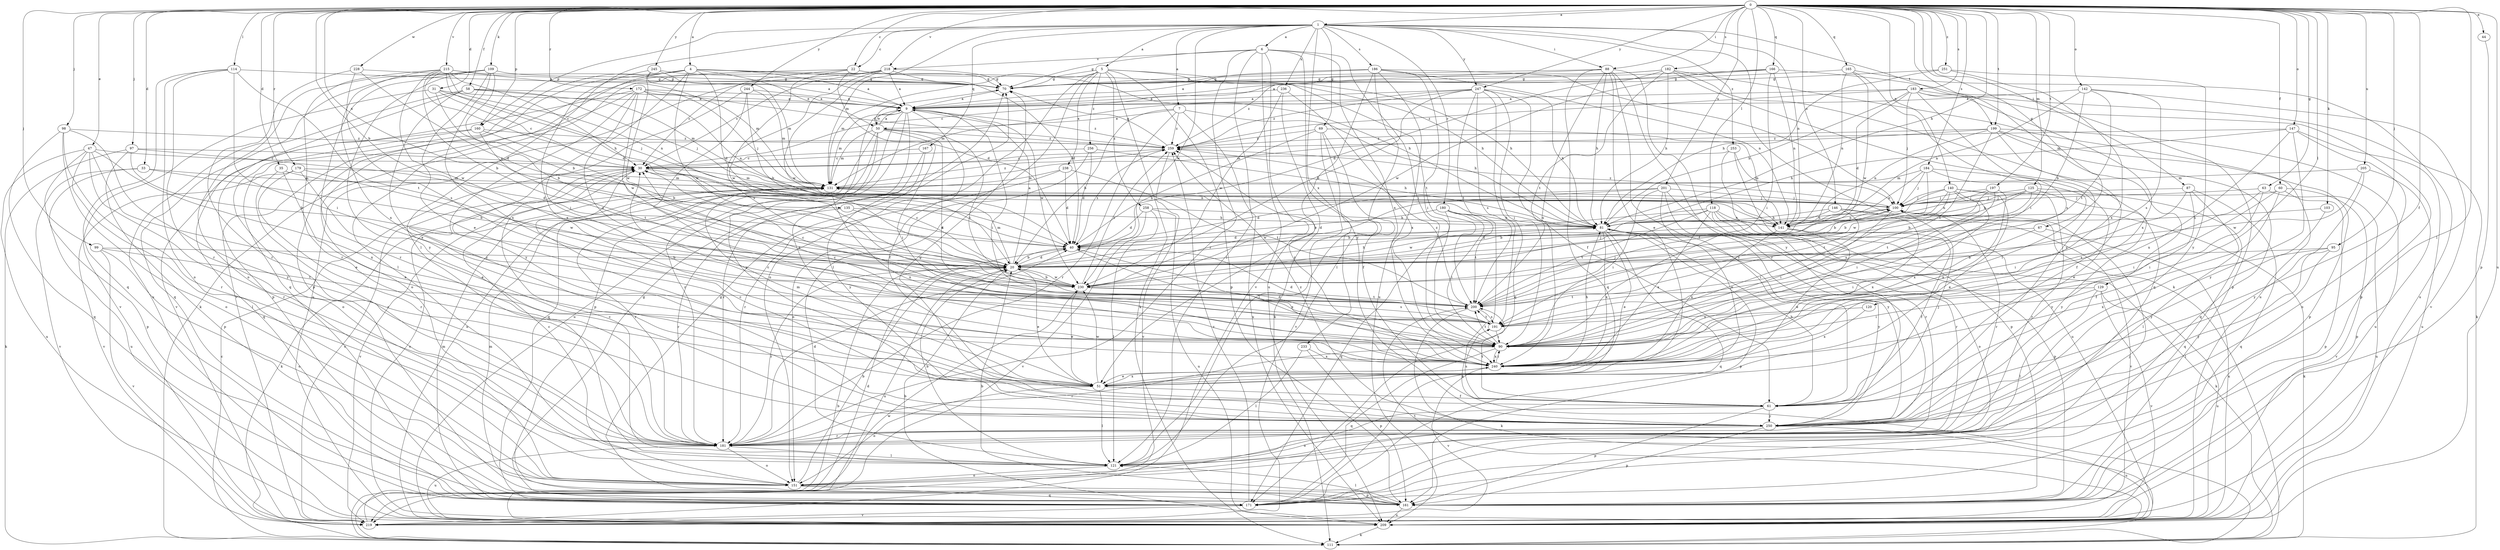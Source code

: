 strict digraph  {
0;
1;
4;
5;
6;
7;
9;
20;
22;
30;
31;
33;
35;
40;
44;
47;
50;
51;
58;
60;
61;
63;
67;
69;
70;
81;
87;
88;
90;
95;
97;
98;
99;
100;
103;
109;
111;
114;
118;
120;
121;
125;
129;
131;
135;
140;
141;
142;
146;
147;
151;
160;
161;
165;
166;
167;
171;
172;
179;
180;
181;
182;
183;
184;
186;
191;
197;
199;
200;
201;
205;
209;
215;
218;
219;
228;
230;
233;
236;
238;
240;
244;
245;
247;
250;
251;
253;
256;
258;
259;
0 -> 1  [label=a];
0 -> 4  [label=a];
0 -> 20  [label=b];
0 -> 22  [label=c];
0 -> 31  [label=d];
0 -> 33  [label=d];
0 -> 35  [label=d];
0 -> 44  [label=e];
0 -> 47  [label=e];
0 -> 58  [label=f];
0 -> 60  [label=f];
0 -> 61  [label=f];
0 -> 63  [label=g];
0 -> 67  [label=g];
0 -> 81  [label=h];
0 -> 87  [label=i];
0 -> 88  [label=i];
0 -> 95  [label=j];
0 -> 97  [label=j];
0 -> 98  [label=j];
0 -> 99  [label=j];
0 -> 103  [label=k];
0 -> 109  [label=k];
0 -> 114  [label=l];
0 -> 118  [label=l];
0 -> 120  [label=l];
0 -> 121  [label=l];
0 -> 125  [label=m];
0 -> 129  [label=m];
0 -> 135  [label=n];
0 -> 140  [label=n];
0 -> 142  [label=o];
0 -> 146  [label=o];
0 -> 147  [label=o];
0 -> 160  [label=p];
0 -> 165  [label=q];
0 -> 166  [label=q];
0 -> 172  [label=r];
0 -> 179  [label=r];
0 -> 182  [label=s];
0 -> 183  [label=s];
0 -> 184  [label=s];
0 -> 197  [label=t];
0 -> 199  [label=t];
0 -> 201  [label=u];
0 -> 205  [label=u];
0 -> 209  [label=u];
0 -> 215  [label=v];
0 -> 218  [label=v];
0 -> 228  [label=w];
0 -> 244  [label=y];
0 -> 245  [label=y];
0 -> 247  [label=y];
0 -> 251  [label=z];
1 -> 5  [label=a];
1 -> 6  [label=a];
1 -> 7  [label=a];
1 -> 22  [label=c];
1 -> 69  [label=g];
1 -> 88  [label=i];
1 -> 111  [label=k];
1 -> 121  [label=l];
1 -> 131  [label=m];
1 -> 141  [label=n];
1 -> 160  [label=p];
1 -> 167  [label=q];
1 -> 180  [label=r];
1 -> 186  [label=s];
1 -> 199  [label=t];
1 -> 230  [label=w];
1 -> 233  [label=x];
1 -> 236  [label=x];
1 -> 247  [label=y];
1 -> 253  [label=z];
4 -> 9  [label=a];
4 -> 40  [label=d];
4 -> 50  [label=e];
4 -> 70  [label=g];
4 -> 81  [label=h];
4 -> 90  [label=i];
4 -> 121  [label=l];
4 -> 161  [label=p];
4 -> 171  [label=q];
4 -> 230  [label=w];
5 -> 70  [label=g];
5 -> 81  [label=h];
5 -> 111  [label=k];
5 -> 121  [label=l];
5 -> 131  [label=m];
5 -> 151  [label=o];
5 -> 161  [label=p];
5 -> 200  [label=t];
5 -> 238  [label=x];
5 -> 256  [label=z];
5 -> 258  [label=z];
6 -> 70  [label=g];
6 -> 90  [label=i];
6 -> 121  [label=l];
6 -> 181  [label=r];
6 -> 209  [label=u];
6 -> 218  [label=v];
6 -> 219  [label=v];
6 -> 240  [label=x];
6 -> 250  [label=y];
7 -> 20  [label=b];
7 -> 50  [label=e];
7 -> 81  [label=h];
7 -> 181  [label=r];
7 -> 209  [label=u];
7 -> 259  [label=z];
9 -> 50  [label=e];
9 -> 51  [label=e];
9 -> 61  [label=f];
9 -> 90  [label=i];
9 -> 131  [label=m];
9 -> 161  [label=p];
9 -> 209  [label=u];
9 -> 230  [label=w];
9 -> 250  [label=y];
9 -> 259  [label=z];
20 -> 9  [label=a];
20 -> 30  [label=c];
20 -> 40  [label=d];
20 -> 51  [label=e];
20 -> 81  [label=h];
20 -> 100  [label=j];
20 -> 131  [label=m];
20 -> 181  [label=r];
20 -> 209  [label=u];
20 -> 230  [label=w];
22 -> 30  [label=c];
22 -> 40  [label=d];
22 -> 70  [label=g];
22 -> 81  [label=h];
22 -> 219  [label=v];
22 -> 230  [label=w];
30 -> 131  [label=m];
30 -> 141  [label=n];
31 -> 9  [label=a];
31 -> 20  [label=b];
31 -> 30  [label=c];
31 -> 100  [label=j];
31 -> 219  [label=v];
33 -> 20  [label=b];
33 -> 131  [label=m];
33 -> 209  [label=u];
33 -> 219  [label=v];
35 -> 51  [label=e];
35 -> 131  [label=m];
35 -> 181  [label=r];
40 -> 20  [label=b];
40 -> 240  [label=x];
40 -> 259  [label=z];
44 -> 161  [label=p];
47 -> 30  [label=c];
47 -> 51  [label=e];
47 -> 121  [label=l];
47 -> 161  [label=p];
47 -> 181  [label=r];
47 -> 209  [label=u];
47 -> 240  [label=x];
50 -> 9  [label=a];
50 -> 70  [label=g];
50 -> 90  [label=i];
50 -> 131  [label=m];
50 -> 171  [label=q];
50 -> 181  [label=r];
50 -> 191  [label=s];
50 -> 200  [label=t];
50 -> 209  [label=u];
50 -> 259  [label=z];
51 -> 61  [label=f];
51 -> 121  [label=l];
51 -> 131  [label=m];
51 -> 151  [label=o];
51 -> 230  [label=w];
51 -> 240  [label=x];
58 -> 9  [label=a];
58 -> 51  [label=e];
58 -> 100  [label=j];
58 -> 131  [label=m];
58 -> 161  [label=p];
58 -> 171  [label=q];
60 -> 61  [label=f];
60 -> 90  [label=i];
60 -> 100  [label=j];
60 -> 161  [label=p];
60 -> 219  [label=v];
61 -> 81  [label=h];
61 -> 100  [label=j];
61 -> 151  [label=o];
61 -> 161  [label=p];
61 -> 191  [label=s];
61 -> 200  [label=t];
61 -> 250  [label=y];
63 -> 90  [label=i];
63 -> 100  [label=j];
63 -> 191  [label=s];
63 -> 209  [label=u];
67 -> 40  [label=d];
67 -> 90  [label=i];
67 -> 209  [label=u];
69 -> 20  [label=b];
69 -> 61  [label=f];
69 -> 121  [label=l];
69 -> 141  [label=n];
69 -> 219  [label=v];
69 -> 259  [label=z];
70 -> 9  [label=a];
81 -> 40  [label=d];
81 -> 51  [label=e];
81 -> 111  [label=k];
81 -> 161  [label=p];
81 -> 171  [label=q];
81 -> 240  [label=x];
81 -> 250  [label=y];
87 -> 90  [label=i];
87 -> 100  [label=j];
87 -> 121  [label=l];
87 -> 171  [label=q];
87 -> 250  [label=y];
88 -> 51  [label=e];
88 -> 61  [label=f];
88 -> 70  [label=g];
88 -> 81  [label=h];
88 -> 171  [label=q];
88 -> 181  [label=r];
88 -> 240  [label=x];
88 -> 250  [label=y];
88 -> 259  [label=z];
90 -> 30  [label=c];
90 -> 40  [label=d];
90 -> 171  [label=q];
90 -> 181  [label=r];
90 -> 200  [label=t];
90 -> 240  [label=x];
95 -> 20  [label=b];
95 -> 121  [label=l];
95 -> 240  [label=x];
95 -> 250  [label=y];
97 -> 20  [label=b];
97 -> 30  [label=c];
97 -> 40  [label=d];
97 -> 111  [label=k];
97 -> 161  [label=p];
98 -> 151  [label=o];
98 -> 171  [label=q];
98 -> 181  [label=r];
98 -> 250  [label=y];
98 -> 259  [label=z];
99 -> 20  [label=b];
99 -> 151  [label=o];
99 -> 200  [label=t];
99 -> 219  [label=v];
100 -> 81  [label=h];
100 -> 90  [label=i];
100 -> 111  [label=k];
100 -> 141  [label=n];
100 -> 181  [label=r];
100 -> 259  [label=z];
103 -> 81  [label=h];
103 -> 250  [label=y];
109 -> 20  [label=b];
109 -> 51  [label=e];
109 -> 70  [label=g];
109 -> 151  [label=o];
109 -> 181  [label=r];
109 -> 209  [label=u];
109 -> 240  [label=x];
109 -> 250  [label=y];
111 -> 20  [label=b];
111 -> 30  [label=c];
111 -> 230  [label=w];
114 -> 70  [label=g];
114 -> 90  [label=i];
114 -> 151  [label=o];
114 -> 171  [label=q];
114 -> 181  [label=r];
114 -> 200  [label=t];
118 -> 20  [label=b];
118 -> 141  [label=n];
118 -> 151  [label=o];
118 -> 161  [label=p];
118 -> 181  [label=r];
118 -> 200  [label=t];
118 -> 230  [label=w];
118 -> 240  [label=x];
120 -> 191  [label=s];
120 -> 240  [label=x];
121 -> 20  [label=b];
121 -> 30  [label=c];
121 -> 151  [label=o];
125 -> 20  [label=b];
125 -> 81  [label=h];
125 -> 100  [label=j];
125 -> 171  [label=q];
125 -> 200  [label=t];
125 -> 250  [label=y];
129 -> 90  [label=i];
129 -> 121  [label=l];
129 -> 200  [label=t];
129 -> 209  [label=u];
129 -> 219  [label=v];
131 -> 100  [label=j];
131 -> 111  [label=k];
131 -> 181  [label=r];
131 -> 219  [label=v];
131 -> 240  [label=x];
131 -> 259  [label=z];
135 -> 40  [label=d];
135 -> 81  [label=h];
135 -> 181  [label=r];
140 -> 20  [label=b];
140 -> 51  [label=e];
140 -> 90  [label=i];
140 -> 100  [label=j];
140 -> 181  [label=r];
140 -> 191  [label=s];
140 -> 200  [label=t];
140 -> 240  [label=x];
141 -> 51  [label=e];
141 -> 61  [label=f];
141 -> 240  [label=x];
142 -> 9  [label=a];
142 -> 20  [label=b];
142 -> 141  [label=n];
142 -> 191  [label=s];
142 -> 200  [label=t];
142 -> 219  [label=v];
146 -> 20  [label=b];
146 -> 81  [label=h];
146 -> 90  [label=i];
146 -> 219  [label=v];
146 -> 240  [label=x];
147 -> 81  [label=h];
147 -> 151  [label=o];
147 -> 209  [label=u];
147 -> 240  [label=x];
147 -> 250  [label=y];
147 -> 259  [label=z];
151 -> 20  [label=b];
151 -> 30  [label=c];
151 -> 161  [label=p];
151 -> 171  [label=q];
160 -> 20  [label=b];
160 -> 151  [label=o];
160 -> 171  [label=q];
160 -> 200  [label=t];
160 -> 259  [label=z];
161 -> 20  [label=b];
161 -> 70  [label=g];
161 -> 121  [label=l];
161 -> 131  [label=m];
161 -> 209  [label=u];
165 -> 70  [label=g];
165 -> 90  [label=i];
165 -> 141  [label=n];
165 -> 209  [label=u];
165 -> 230  [label=w];
166 -> 9  [label=a];
166 -> 70  [label=g];
166 -> 90  [label=i];
166 -> 141  [label=n];
166 -> 161  [label=p];
166 -> 230  [label=w];
167 -> 30  [label=c];
167 -> 181  [label=r];
167 -> 250  [label=y];
171 -> 70  [label=g];
171 -> 100  [label=j];
171 -> 131  [label=m];
171 -> 219  [label=v];
171 -> 259  [label=z];
172 -> 9  [label=a];
172 -> 100  [label=j];
172 -> 141  [label=n];
172 -> 151  [label=o];
172 -> 191  [label=s];
172 -> 219  [label=v];
172 -> 230  [label=w];
172 -> 250  [label=y];
172 -> 259  [label=z];
179 -> 51  [label=e];
179 -> 131  [label=m];
179 -> 181  [label=r];
179 -> 219  [label=v];
179 -> 230  [label=w];
180 -> 40  [label=d];
180 -> 81  [label=h];
180 -> 90  [label=i];
180 -> 111  [label=k];
180 -> 171  [label=q];
180 -> 200  [label=t];
181 -> 40  [label=d];
181 -> 121  [label=l];
181 -> 151  [label=o];
181 -> 209  [label=u];
182 -> 30  [label=c];
182 -> 40  [label=d];
182 -> 70  [label=g];
182 -> 81  [label=h];
182 -> 171  [label=q];
182 -> 200  [label=t];
182 -> 209  [label=u];
182 -> 250  [label=y];
183 -> 9  [label=a];
183 -> 40  [label=d];
183 -> 81  [label=h];
183 -> 100  [label=j];
183 -> 111  [label=k];
183 -> 161  [label=p];
183 -> 191  [label=s];
183 -> 240  [label=x];
183 -> 259  [label=z];
184 -> 51  [label=e];
184 -> 90  [label=i];
184 -> 100  [label=j];
184 -> 131  [label=m];
184 -> 141  [label=n];
184 -> 230  [label=w];
186 -> 9  [label=a];
186 -> 51  [label=e];
186 -> 70  [label=g];
186 -> 90  [label=i];
186 -> 100  [label=j];
186 -> 121  [label=l];
186 -> 141  [label=n];
186 -> 209  [label=u];
191 -> 40  [label=d];
191 -> 90  [label=i];
191 -> 200  [label=t];
197 -> 20  [label=b];
197 -> 100  [label=j];
197 -> 141  [label=n];
197 -> 191  [label=s];
197 -> 240  [label=x];
199 -> 61  [label=f];
199 -> 131  [label=m];
199 -> 141  [label=n];
199 -> 161  [label=p];
199 -> 171  [label=q];
199 -> 200  [label=t];
199 -> 209  [label=u];
199 -> 259  [label=z];
200 -> 30  [label=c];
200 -> 100  [label=j];
200 -> 111  [label=k];
200 -> 191  [label=s];
200 -> 259  [label=z];
201 -> 40  [label=d];
201 -> 51  [label=e];
201 -> 90  [label=i];
201 -> 100  [label=j];
201 -> 181  [label=r];
201 -> 230  [label=w];
201 -> 250  [label=y];
205 -> 131  [label=m];
205 -> 161  [label=p];
205 -> 230  [label=w];
205 -> 250  [label=y];
209 -> 20  [label=b];
209 -> 30  [label=c];
209 -> 111  [label=k];
209 -> 200  [label=t];
215 -> 20  [label=b];
215 -> 30  [label=c];
215 -> 40  [label=d];
215 -> 70  [label=g];
215 -> 81  [label=h];
215 -> 131  [label=m];
215 -> 141  [label=n];
215 -> 181  [label=r];
215 -> 230  [label=w];
215 -> 240  [label=x];
218 -> 9  [label=a];
218 -> 30  [label=c];
218 -> 40  [label=d];
218 -> 70  [label=g];
218 -> 111  [label=k];
218 -> 191  [label=s];
218 -> 209  [label=u];
218 -> 230  [label=w];
219 -> 30  [label=c];
219 -> 40  [label=d];
228 -> 40  [label=d];
228 -> 70  [label=g];
228 -> 181  [label=r];
228 -> 191  [label=s];
230 -> 20  [label=b];
230 -> 51  [label=e];
230 -> 191  [label=s];
230 -> 200  [label=t];
230 -> 259  [label=z];
233 -> 121  [label=l];
233 -> 161  [label=p];
233 -> 240  [label=x];
236 -> 9  [label=a];
236 -> 111  [label=k];
236 -> 230  [label=w];
236 -> 240  [label=x];
238 -> 40  [label=d];
238 -> 131  [label=m];
238 -> 181  [label=r];
238 -> 200  [label=t];
240 -> 30  [label=c];
240 -> 51  [label=e];
240 -> 81  [label=h];
240 -> 90  [label=i];
240 -> 219  [label=v];
240 -> 259  [label=z];
244 -> 9  [label=a];
244 -> 20  [label=b];
244 -> 90  [label=i];
244 -> 131  [label=m];
244 -> 250  [label=y];
245 -> 9  [label=a];
245 -> 70  [label=g];
245 -> 131  [label=m];
245 -> 230  [label=w];
245 -> 240  [label=x];
247 -> 9  [label=a];
247 -> 20  [label=b];
247 -> 61  [label=f];
247 -> 81  [label=h];
247 -> 90  [label=i];
247 -> 131  [label=m];
247 -> 171  [label=q];
247 -> 191  [label=s];
247 -> 200  [label=t];
247 -> 259  [label=z];
250 -> 30  [label=c];
250 -> 70  [label=g];
250 -> 161  [label=p];
250 -> 181  [label=r];
250 -> 209  [label=u];
250 -> 259  [label=z];
251 -> 70  [label=g];
251 -> 81  [label=h];
251 -> 240  [label=x];
251 -> 250  [label=y];
253 -> 30  [label=c];
253 -> 100  [label=j];
253 -> 161  [label=p];
253 -> 209  [label=u];
256 -> 30  [label=c];
256 -> 40  [label=d];
256 -> 81  [label=h];
256 -> 151  [label=o];
258 -> 40  [label=d];
258 -> 81  [label=h];
258 -> 121  [label=l];
258 -> 209  [label=u];
258 -> 219  [label=v];
259 -> 30  [label=c];
259 -> 70  [label=g];
259 -> 219  [label=v];
}
